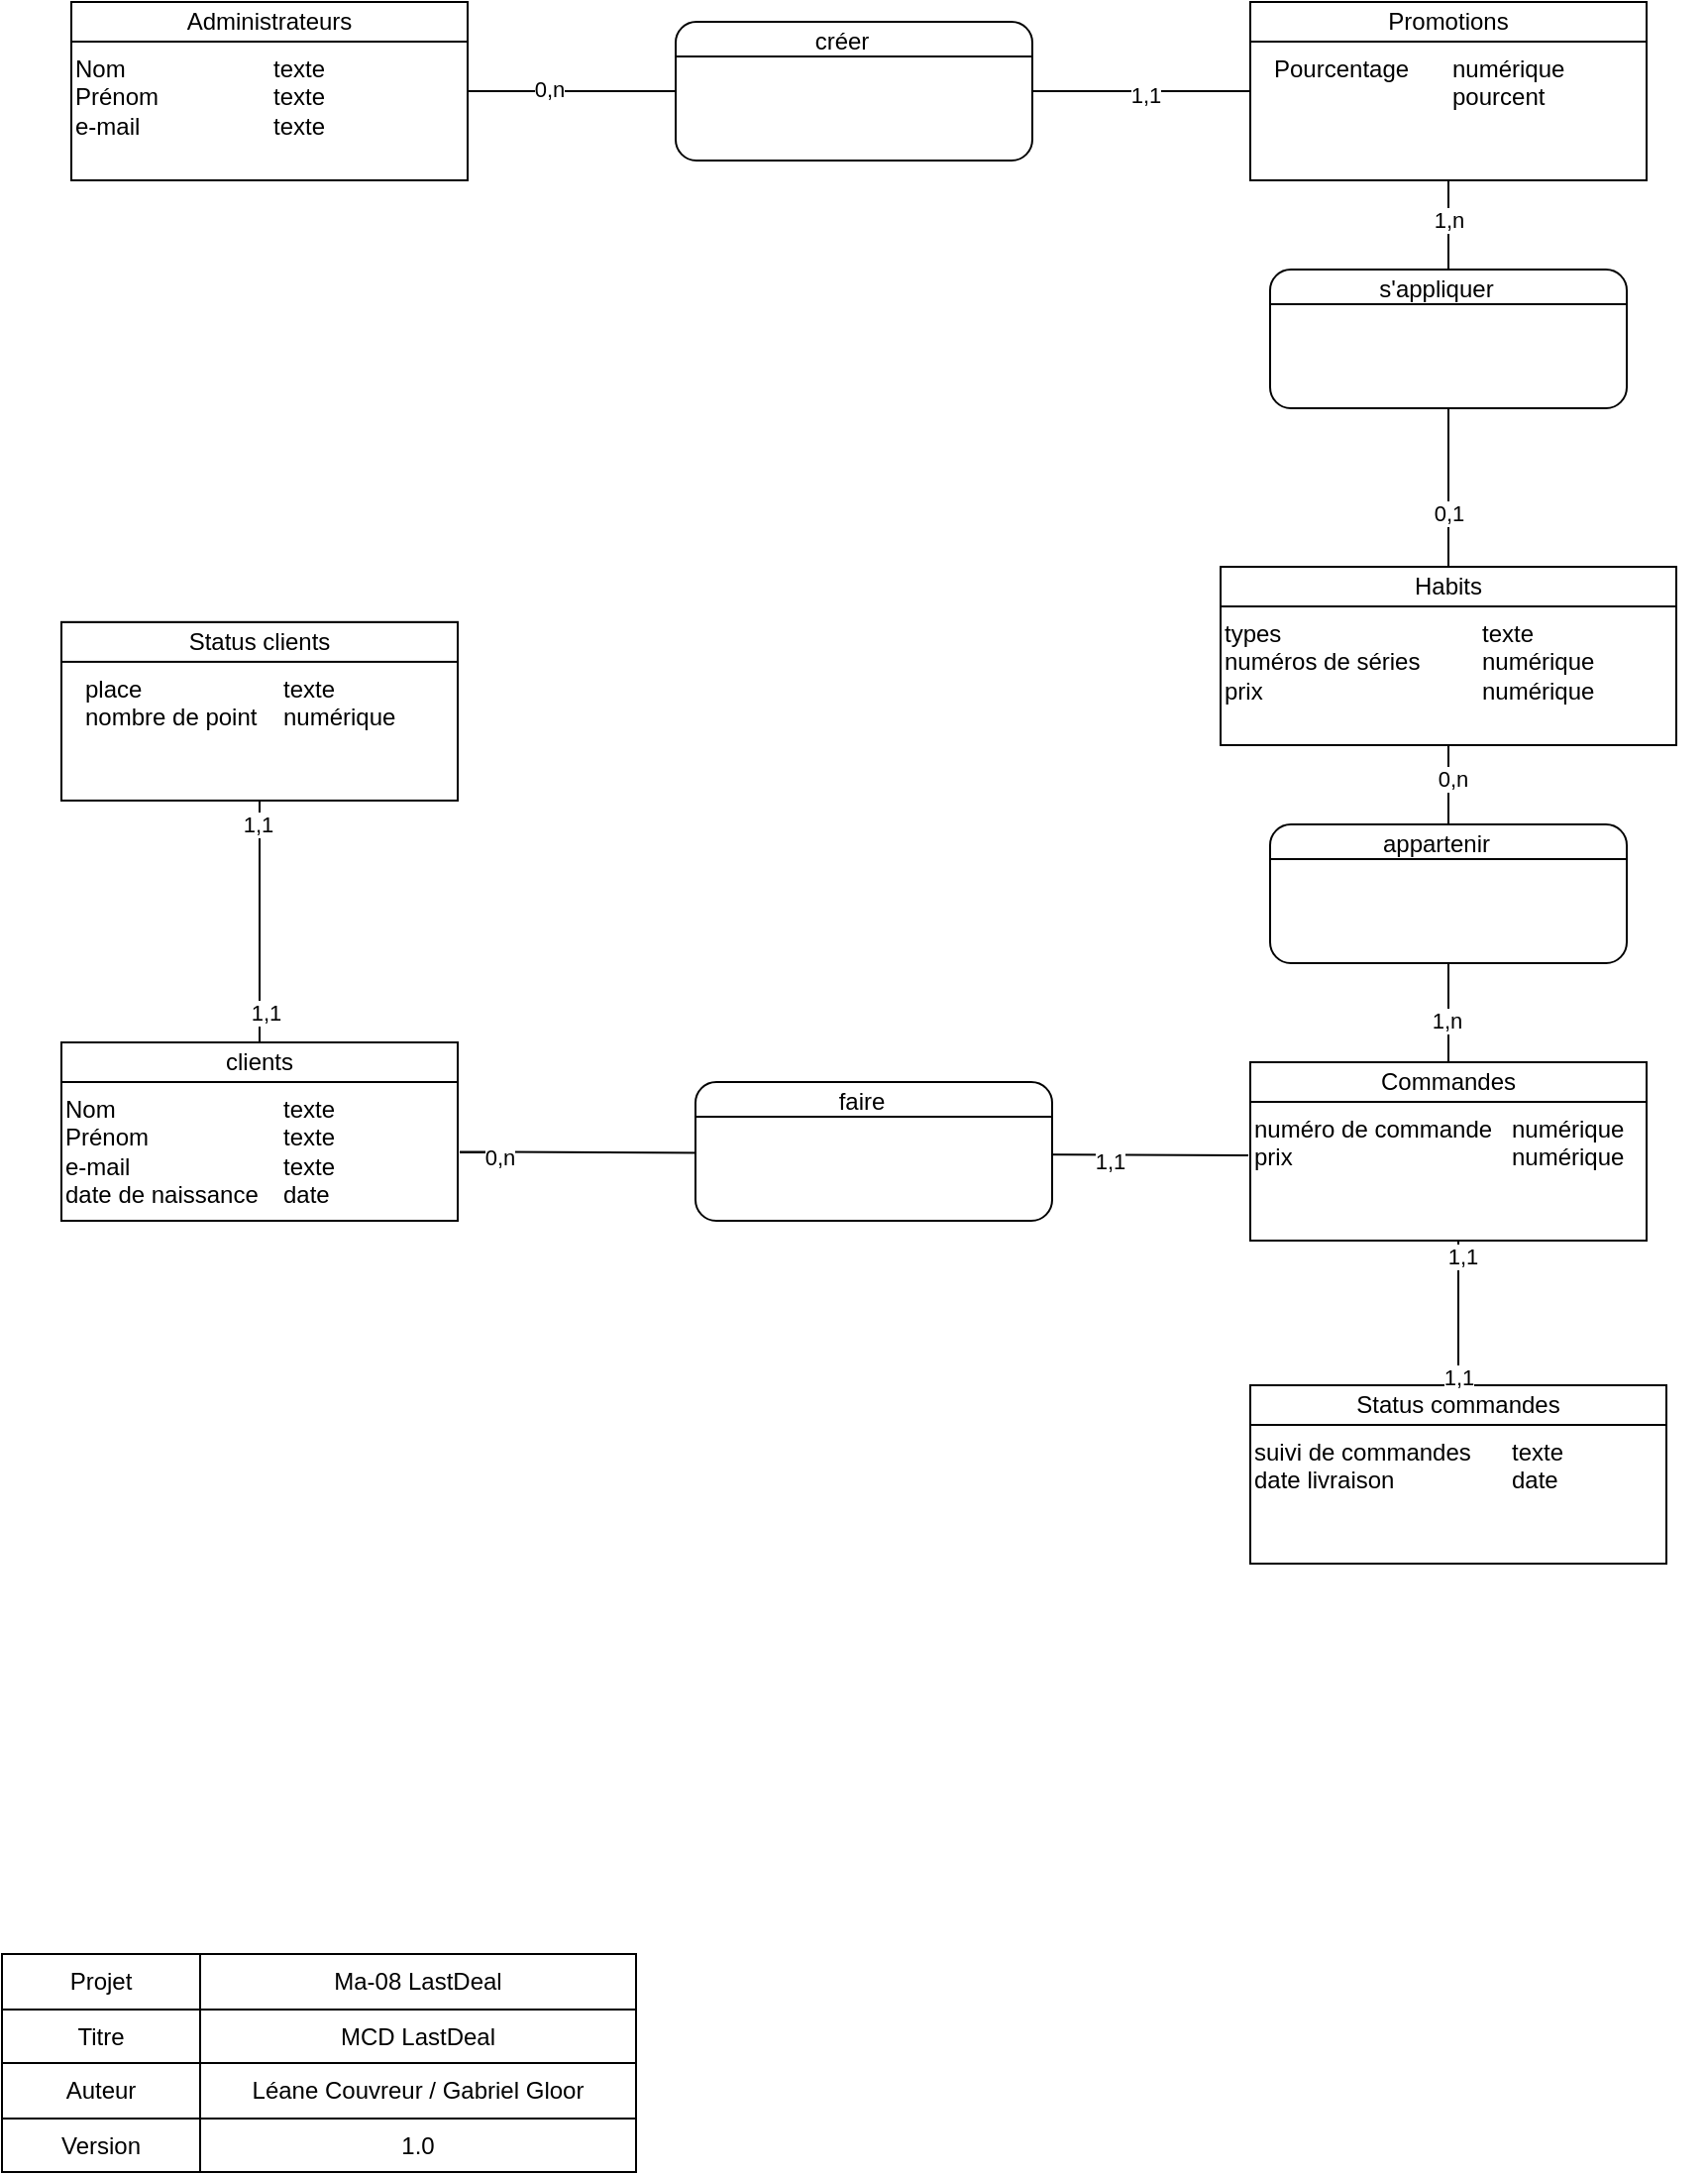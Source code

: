 <mxfile version="15.4.0" type="device"><diagram id="W2GY7oA0ibp8LEuj_WzP" name="Page-1"><mxGraphModel dx="1662" dy="1991" grid="1" gridSize="10" guides="1" tooltips="1" connect="1" arrows="1" fold="1" page="1" pageScale="1" pageWidth="827" pageHeight="1169" math="0" shadow="0"><root><mxCell id="0"/><mxCell id="1" parent="0"/><mxCell id="p02XkhCyAWFYEw8DRHpA-68" value="" style="endArrow=none;html=1;rounded=0;exitX=1;exitY=0.5;exitDx=0;exitDy=0;entryX=0;entryY=0.5;entryDx=0;entryDy=0;" edge="1" parent="1" source="p02XkhCyAWFYEw8DRHpA-11" target="p02XkhCyAWFYEw8DRHpA-51"><mxGeometry width="50" height="50" relative="1" as="geometry"><mxPoint x="250" y="180" as="sourcePoint"/><mxPoint x="300" y="130" as="targetPoint"/></mxGeometry></mxCell><mxCell id="p02XkhCyAWFYEw8DRHpA-69" value="0,n" style="edgeLabel;html=1;align=center;verticalAlign=middle;resizable=0;points=[];" vertex="1" connectable="0" parent="p02XkhCyAWFYEw8DRHpA-68"><mxGeometry x="-0.796" y="1" relative="1" as="geometry"><mxPoint as="offset"/></mxGeometry></mxCell><mxCell id="p02XkhCyAWFYEw8DRHpA-70" value="1,1" style="edgeLabel;html=1;align=center;verticalAlign=middle;resizable=0;points=[];" vertex="1" connectable="0" parent="p02XkhCyAWFYEw8DRHpA-68"><mxGeometry x="0.732" y="-2" relative="1" as="geometry"><mxPoint as="offset"/></mxGeometry></mxCell><mxCell id="p02XkhCyAWFYEw8DRHpA-1" value="&lt;div style=&quot;box-sizing: border-box ; width: 100% ; padding: 2px&quot;&gt;&lt;br&gt;&lt;/div&gt;" style="verticalAlign=top;align=center;overflow=fill;html=1;rounded=0;shadow=0;comic=0;labelBackgroundColor=none;strokeColor=#000000;strokeWidth=1;fillColor=#ffffff;fontFamily=Verdana;fontSize=12;fontColor=#000000;" vertex="1" parent="1"><mxGeometry x="85" y="-85" width="200" height="90" as="geometry"/></mxCell><mxCell id="p02XkhCyAWFYEw8DRHpA-4" value="&lt;div style=&quot;box-sizing: border-box ; width: 100% ; padding: 2px&quot;&gt;&lt;br&gt;&lt;/div&gt;" style="verticalAlign=top;align=center;overflow=fill;html=1;rounded=1;shadow=0;comic=0;labelBackgroundColor=none;strokeColor=#000000;strokeWidth=1;fillColor=#ffffff;fontFamily=Verdana;fontSize=12;fontColor=#000000;" vertex="1" parent="1"><mxGeometry x="390" y="-75" width="180" height="70" as="geometry"/></mxCell><mxCell id="p02XkhCyAWFYEw8DRHpA-7" value="&lt;div style=&quot;box-sizing: border-box ; width: 100% ; padding: 2px&quot;&gt;&lt;br&gt;&lt;/div&gt;" style="verticalAlign=top;align=center;overflow=fill;html=1;rounded=0;shadow=0;comic=0;labelBackgroundColor=none;strokeColor=#000000;strokeWidth=1;fillColor=#ffffff;fontFamily=Verdana;fontSize=12;fontColor=#000000;" vertex="1" parent="1"><mxGeometry x="80" y="440" width="200" height="90" as="geometry"/></mxCell><mxCell id="p02XkhCyAWFYEw8DRHpA-8" value="Administrateurs" style="rounded=0;whiteSpace=wrap;html=1;" vertex="1" parent="1"><mxGeometry x="85" y="-85" width="200" height="20" as="geometry"/></mxCell><mxCell id="p02XkhCyAWFYEw8DRHpA-9" value="clients" style="rounded=0;whiteSpace=wrap;html=1;" vertex="1" parent="1"><mxGeometry x="80" y="440" width="200" height="20" as="geometry"/></mxCell><mxCell id="p02XkhCyAWFYEw8DRHpA-10" value="Nom&lt;br&gt;Prénom&lt;br&gt;e-mail" style="text;html=1;strokeColor=none;fillColor=none;align=left;verticalAlign=top;whiteSpace=wrap;rounded=0;" vertex="1" parent="1"><mxGeometry x="85" y="-65" width="90" height="60" as="geometry"/></mxCell><mxCell id="p02XkhCyAWFYEw8DRHpA-11" value="texte&lt;br&gt;texte&lt;br&gt;texte" style="text;html=1;strokeColor=none;fillColor=none;align=left;verticalAlign=top;whiteSpace=wrap;rounded=0;" vertex="1" parent="1"><mxGeometry x="185" y="-65" width="100" height="50" as="geometry"/></mxCell><mxCell id="p02XkhCyAWFYEw8DRHpA-12" value="Nom &lt;br&gt;Prénom&lt;br&gt;e-mail&lt;br&gt;date de naissance" style="text;html=1;strokeColor=none;fillColor=none;align=left;verticalAlign=top;whiteSpace=wrap;rounded=0;" vertex="1" parent="1"><mxGeometry x="80" y="460" width="110" height="70" as="geometry"/></mxCell><mxCell id="p02XkhCyAWFYEw8DRHpA-13" value="texte&lt;br&gt;texte&lt;br&gt;texte&lt;br&gt;date" style="text;html=1;strokeColor=none;fillColor=none;align=left;verticalAlign=top;whiteSpace=wrap;rounded=0;" vertex="1" parent="1"><mxGeometry x="190" y="460" width="91" height="70" as="geometry"/></mxCell><mxCell id="p02XkhCyAWFYEw8DRHpA-16" value="" style="endArrow=none;html=1;entryX=1;entryY=0.25;entryDx=0;entryDy=0;exitX=0;exitY=0.25;exitDx=0;exitDy=0;" edge="1" parent="1" source="p02XkhCyAWFYEw8DRHpA-4" target="p02XkhCyAWFYEw8DRHpA-4"><mxGeometry width="50" height="50" relative="1" as="geometry"><mxPoint x="110" y="75" as="sourcePoint"/><mxPoint x="160" y="25" as="targetPoint"/></mxGeometry></mxCell><mxCell id="p02XkhCyAWFYEw8DRHpA-17" value="créer" style="text;html=1;strokeColor=none;fillColor=none;align=center;verticalAlign=middle;whiteSpace=wrap;rounded=0;" vertex="1" parent="1"><mxGeometry x="414" y="-75" width="120" height="20" as="geometry"/></mxCell><mxCell id="p02XkhCyAWFYEw8DRHpA-18" value="" style="shape=table;html=1;whiteSpace=wrap;startSize=0;container=1;collapsible=0;childLayout=tableLayout;" vertex="1" parent="1"><mxGeometry x="50" y="900" width="320" height="110" as="geometry"/></mxCell><mxCell id="p02XkhCyAWFYEw8DRHpA-19" value="" style="shape=partialRectangle;html=1;whiteSpace=wrap;collapsible=0;dropTarget=0;pointerEvents=0;fillColor=none;top=0;left=0;bottom=0;right=0;points=[[0,0.5],[1,0.5]];portConstraint=eastwest;" vertex="1" parent="p02XkhCyAWFYEw8DRHpA-18"><mxGeometry width="320" height="28" as="geometry"/></mxCell><mxCell id="p02XkhCyAWFYEw8DRHpA-20" value="Projet" style="shape=partialRectangle;html=1;whiteSpace=wrap;connectable=0;overflow=hidden;fillColor=none;top=0;left=0;bottom=0;right=0;" vertex="1" parent="p02XkhCyAWFYEw8DRHpA-19"><mxGeometry width="100" height="28" as="geometry"><mxRectangle width="100" height="28" as="alternateBounds"/></mxGeometry></mxCell><mxCell id="p02XkhCyAWFYEw8DRHpA-21" value="Ma-08 LastDeal" style="shape=partialRectangle;html=1;whiteSpace=wrap;connectable=0;overflow=hidden;fillColor=none;top=0;left=0;bottom=0;right=0;" vertex="1" parent="p02XkhCyAWFYEw8DRHpA-19"><mxGeometry x="100" width="220" height="28" as="geometry"><mxRectangle width="220" height="28" as="alternateBounds"/></mxGeometry></mxCell><mxCell id="p02XkhCyAWFYEw8DRHpA-22" value="" style="shape=partialRectangle;html=1;whiteSpace=wrap;collapsible=0;dropTarget=0;pointerEvents=0;fillColor=none;top=0;left=0;bottom=0;right=0;points=[[0,0.5],[1,0.5]];portConstraint=eastwest;" vertex="1" parent="p02XkhCyAWFYEw8DRHpA-18"><mxGeometry y="28" width="320" height="27" as="geometry"/></mxCell><mxCell id="p02XkhCyAWFYEw8DRHpA-23" value="Titre" style="shape=partialRectangle;html=1;whiteSpace=wrap;connectable=0;overflow=hidden;fillColor=none;top=0;left=0;bottom=0;right=0;" vertex="1" parent="p02XkhCyAWFYEw8DRHpA-22"><mxGeometry width="100" height="27" as="geometry"><mxRectangle width="100" height="27" as="alternateBounds"/></mxGeometry></mxCell><mxCell id="p02XkhCyAWFYEw8DRHpA-24" value="MCD LastDeal" style="shape=partialRectangle;html=1;whiteSpace=wrap;connectable=0;overflow=hidden;fillColor=none;top=0;left=0;bottom=0;right=0;" vertex="1" parent="p02XkhCyAWFYEw8DRHpA-22"><mxGeometry x="100" width="220" height="27" as="geometry"><mxRectangle width="220" height="27" as="alternateBounds"/></mxGeometry></mxCell><mxCell id="p02XkhCyAWFYEw8DRHpA-25" value="" style="shape=partialRectangle;html=1;whiteSpace=wrap;collapsible=0;dropTarget=0;pointerEvents=0;fillColor=none;top=0;left=0;bottom=0;right=0;points=[[0,0.5],[1,0.5]];portConstraint=eastwest;" vertex="1" parent="p02XkhCyAWFYEw8DRHpA-18"><mxGeometry y="55" width="320" height="28" as="geometry"/></mxCell><mxCell id="p02XkhCyAWFYEw8DRHpA-26" value="Auteur" style="shape=partialRectangle;html=1;whiteSpace=wrap;connectable=0;overflow=hidden;fillColor=none;top=0;left=0;bottom=0;right=0;" vertex="1" parent="p02XkhCyAWFYEw8DRHpA-25"><mxGeometry width="100" height="28" as="geometry"><mxRectangle width="100" height="28" as="alternateBounds"/></mxGeometry></mxCell><mxCell id="p02XkhCyAWFYEw8DRHpA-27" value="Léane Couvreur / Gabriel Gloor" style="shape=partialRectangle;html=1;whiteSpace=wrap;connectable=0;overflow=hidden;fillColor=none;top=0;left=0;bottom=0;right=0;" vertex="1" parent="p02XkhCyAWFYEw8DRHpA-25"><mxGeometry x="100" width="220" height="28" as="geometry"><mxRectangle width="220" height="28" as="alternateBounds"/></mxGeometry></mxCell><mxCell id="p02XkhCyAWFYEw8DRHpA-28" value="" style="shape=partialRectangle;html=1;whiteSpace=wrap;collapsible=0;dropTarget=0;pointerEvents=0;fillColor=none;top=0;left=0;bottom=0;right=0;points=[[0,0.5],[1,0.5]];portConstraint=eastwest;" vertex="1" parent="p02XkhCyAWFYEw8DRHpA-18"><mxGeometry y="83" width="320" height="27" as="geometry"/></mxCell><mxCell id="p02XkhCyAWFYEw8DRHpA-29" value="Version" style="shape=partialRectangle;html=1;whiteSpace=wrap;connectable=0;overflow=hidden;fillColor=none;top=0;left=0;bottom=0;right=0;" vertex="1" parent="p02XkhCyAWFYEw8DRHpA-28"><mxGeometry width="100" height="27" as="geometry"><mxRectangle width="100" height="27" as="alternateBounds"/></mxGeometry></mxCell><mxCell id="p02XkhCyAWFYEw8DRHpA-30" value="1.0" style="shape=partialRectangle;html=1;whiteSpace=wrap;connectable=0;overflow=hidden;fillColor=none;top=0;left=0;bottom=0;right=0;" vertex="1" parent="p02XkhCyAWFYEw8DRHpA-28"><mxGeometry x="100" width="220" height="27" as="geometry"><mxRectangle width="220" height="27" as="alternateBounds"/></mxGeometry></mxCell><mxCell id="p02XkhCyAWFYEw8DRHpA-31" value="&lt;div style=&quot;box-sizing: border-box ; width: 100% ; padding: 2px&quot;&gt;&lt;br&gt;&lt;/div&gt;" style="verticalAlign=top;align=center;overflow=fill;html=1;rounded=0;shadow=0;comic=0;labelBackgroundColor=none;strokeColor=#000000;strokeWidth=1;fillColor=#ffffff;fontFamily=Verdana;fontSize=12;fontColor=#000000;" vertex="1" parent="1"><mxGeometry x="665" y="200" width="230" height="90" as="geometry"/></mxCell><mxCell id="p02XkhCyAWFYEw8DRHpA-32" value="Habits" style="rounded=0;whiteSpace=wrap;html=1;" vertex="1" parent="1"><mxGeometry x="665" y="200" width="230" height="20" as="geometry"/></mxCell><mxCell id="p02XkhCyAWFYEw8DRHpA-33" value="types&lt;br&gt;numéros de séries&lt;br&gt;prix" style="text;html=1;strokeColor=none;fillColor=none;align=left;verticalAlign=top;whiteSpace=wrap;rounded=0;" vertex="1" parent="1"><mxGeometry x="665" y="220" width="120" height="60" as="geometry"/></mxCell><mxCell id="p02XkhCyAWFYEw8DRHpA-34" value="texte&lt;br&gt;numérique&lt;br&gt;numérique" style="text;html=1;strokeColor=none;fillColor=none;align=left;verticalAlign=top;whiteSpace=wrap;rounded=0;" vertex="1" parent="1"><mxGeometry x="795" y="220" width="100" height="70" as="geometry"/></mxCell><mxCell id="p02XkhCyAWFYEw8DRHpA-35" value="&lt;div style=&quot;box-sizing: border-box ; width: 100% ; padding: 2px&quot;&gt;&lt;br&gt;&lt;/div&gt;" style="verticalAlign=top;align=center;overflow=fill;html=1;rounded=0;shadow=0;comic=0;labelBackgroundColor=none;strokeColor=#000000;strokeWidth=1;fillColor=#ffffff;fontFamily=Verdana;fontSize=12;fontColor=#000000;" vertex="1" parent="1"><mxGeometry x="680" y="450" width="200" height="90" as="geometry"/></mxCell><mxCell id="p02XkhCyAWFYEw8DRHpA-36" value="Commandes" style="rounded=0;whiteSpace=wrap;html=1;" vertex="1" parent="1"><mxGeometry x="680" y="450" width="200" height="20" as="geometry"/></mxCell><mxCell id="p02XkhCyAWFYEw8DRHpA-37" value="numéro de commande&lt;br&gt;prix" style="text;html=1;strokeColor=none;fillColor=none;align=left;verticalAlign=top;whiteSpace=wrap;rounded=0;" vertex="1" parent="1"><mxGeometry x="680" y="470" width="140" height="70" as="geometry"/></mxCell><mxCell id="p02XkhCyAWFYEw8DRHpA-38" value="numérique&lt;br&gt;numérique" style="text;html=1;strokeColor=none;fillColor=none;align=left;verticalAlign=top;whiteSpace=wrap;rounded=0;" vertex="1" parent="1"><mxGeometry x="810" y="470" width="100" height="70" as="geometry"/></mxCell><mxCell id="p02XkhCyAWFYEw8DRHpA-39" value="&lt;div style=&quot;box-sizing: border-box ; width: 100% ; padding: 2px&quot;&gt;&lt;br&gt;&lt;/div&gt;" style="verticalAlign=top;align=center;overflow=fill;html=1;rounded=0;shadow=0;comic=0;labelBackgroundColor=none;strokeColor=#000000;strokeWidth=1;fillColor=#ffffff;fontFamily=Verdana;fontSize=12;fontColor=#000000;" vertex="1" parent="1"><mxGeometry x="680" y="613" width="210" height="90" as="geometry"/></mxCell><mxCell id="p02XkhCyAWFYEw8DRHpA-40" value="Status commandes" style="rounded=0;whiteSpace=wrap;html=1;" vertex="1" parent="1"><mxGeometry x="680" y="613" width="210" height="20" as="geometry"/></mxCell><mxCell id="p02XkhCyAWFYEw8DRHpA-41" value="suivi de commandes&lt;br&gt;date livraison" style="text;html=1;strokeColor=none;fillColor=none;align=left;verticalAlign=top;whiteSpace=wrap;rounded=0;" vertex="1" parent="1"><mxGeometry x="680" y="633" width="120" height="60" as="geometry"/></mxCell><mxCell id="p02XkhCyAWFYEw8DRHpA-42" value="texte&lt;br&gt;date&amp;nbsp;" style="text;html=1;strokeColor=none;fillColor=none;align=left;verticalAlign=top;whiteSpace=wrap;rounded=0;" vertex="1" parent="1"><mxGeometry x="810" y="633" width="100" height="50" as="geometry"/></mxCell><mxCell id="p02XkhCyAWFYEw8DRHpA-47" value="&lt;div style=&quot;box-sizing: border-box ; width: 100% ; padding: 2px&quot;&gt;&lt;br&gt;&lt;/div&gt;" style="verticalAlign=top;align=center;overflow=fill;html=1;rounded=0;shadow=0;comic=0;labelBackgroundColor=none;strokeColor=#000000;strokeWidth=1;fillColor=#ffffff;fontFamily=Verdana;fontSize=12;fontColor=#000000;" vertex="1" parent="1"><mxGeometry x="80" y="227.95" width="200" height="90" as="geometry"/></mxCell><mxCell id="p02XkhCyAWFYEw8DRHpA-48" value="Status clients" style="rounded=0;whiteSpace=wrap;html=1;" vertex="1" parent="1"><mxGeometry x="80" y="227.95" width="200" height="20" as="geometry"/></mxCell><mxCell id="p02XkhCyAWFYEw8DRHpA-49" value="place&lt;br&gt;nombre de point&lt;br&gt;" style="text;html=1;strokeColor=none;fillColor=none;align=left;verticalAlign=top;whiteSpace=wrap;rounded=0;" vertex="1" parent="1"><mxGeometry x="90" y="247.95" width="90" height="70" as="geometry"/></mxCell><mxCell id="p02XkhCyAWFYEw8DRHpA-50" value="texte&lt;br&gt;numérique&lt;br&gt;" style="text;html=1;strokeColor=none;fillColor=none;align=left;verticalAlign=top;whiteSpace=wrap;rounded=0;" vertex="1" parent="1"><mxGeometry x="190" y="247.95" width="100" height="60" as="geometry"/></mxCell><mxCell id="p02XkhCyAWFYEw8DRHpA-51" value="&lt;div style=&quot;box-sizing: border-box ; width: 100% ; padding: 2px&quot;&gt;&lt;br&gt;&lt;/div&gt;" style="verticalAlign=top;align=center;overflow=fill;html=1;rounded=0;shadow=0;comic=0;labelBackgroundColor=none;strokeColor=#000000;strokeWidth=1;fillColor=#ffffff;fontFamily=Verdana;fontSize=12;fontColor=#000000;" vertex="1" parent="1"><mxGeometry x="680" y="-85" width="200" height="90" as="geometry"/></mxCell><mxCell id="p02XkhCyAWFYEw8DRHpA-52" value="Promotions" style="rounded=0;whiteSpace=wrap;html=1;" vertex="1" parent="1"><mxGeometry x="680" y="-85" width="200" height="20" as="geometry"/></mxCell><mxCell id="p02XkhCyAWFYEw8DRHpA-53" value="Pourcentage" style="text;html=1;strokeColor=none;fillColor=none;align=left;verticalAlign=top;whiteSpace=wrap;rounded=0;" vertex="1" parent="1"><mxGeometry x="690" y="-65" width="90" height="60" as="geometry"/></mxCell><mxCell id="p02XkhCyAWFYEw8DRHpA-54" value="numérique&lt;br&gt;pourcent" style="text;html=1;strokeColor=none;fillColor=none;align=left;verticalAlign=top;whiteSpace=wrap;rounded=0;" vertex="1" parent="1"><mxGeometry x="780" y="-65" width="100" height="60" as="geometry"/></mxCell><mxCell id="p02XkhCyAWFYEw8DRHpA-71" value="" style="endArrow=none;html=1;rounded=0;entryX=0.5;entryY=1;entryDx=0;entryDy=0;exitX=0.5;exitY=0;exitDx=0;exitDy=0;" edge="1" parent="1" source="p02XkhCyAWFYEw8DRHpA-32" target="p02XkhCyAWFYEw8DRHpA-51"><mxGeometry width="50" height="50" relative="1" as="geometry"><mxPoint x="250" y="280" as="sourcePoint"/><mxPoint x="300" y="230" as="targetPoint"/></mxGeometry></mxCell><mxCell id="p02XkhCyAWFYEw8DRHpA-75" value="1,n" style="edgeLabel;html=1;align=center;verticalAlign=middle;resizable=0;points=[];" vertex="1" connectable="0" parent="p02XkhCyAWFYEw8DRHpA-71"><mxGeometry x="0.795" relative="1" as="geometry"><mxPoint as="offset"/></mxGeometry></mxCell><mxCell id="p02XkhCyAWFYEw8DRHpA-76" value="0,1" style="edgeLabel;html=1;align=center;verticalAlign=middle;resizable=0;points=[];" vertex="1" connectable="0" parent="p02XkhCyAWFYEw8DRHpA-71"><mxGeometry x="-0.723" relative="1" as="geometry"><mxPoint as="offset"/></mxGeometry></mxCell><mxCell id="p02XkhCyAWFYEw8DRHpA-72" value="&lt;div style=&quot;box-sizing: border-box ; width: 100% ; padding: 2px&quot;&gt;&lt;br&gt;&lt;/div&gt;" style="verticalAlign=top;align=center;overflow=fill;html=1;rounded=1;shadow=0;comic=0;labelBackgroundColor=none;strokeColor=#000000;strokeWidth=1;fillColor=#ffffff;fontFamily=Verdana;fontSize=12;fontColor=#000000;" vertex="1" parent="1"><mxGeometry x="690" y="50" width="180" height="70" as="geometry"/></mxCell><mxCell id="p02XkhCyAWFYEw8DRHpA-73" value="" style="endArrow=none;html=1;entryX=1;entryY=0.25;entryDx=0;entryDy=0;exitX=0;exitY=0.25;exitDx=0;exitDy=0;" edge="1" parent="1" source="p02XkhCyAWFYEw8DRHpA-72" target="p02XkhCyAWFYEw8DRHpA-72"><mxGeometry width="50" height="50" relative="1" as="geometry"><mxPoint x="410" y="200" as="sourcePoint"/><mxPoint x="460" y="150" as="targetPoint"/></mxGeometry></mxCell><mxCell id="p02XkhCyAWFYEw8DRHpA-74" value="s'appliquer" style="text;html=1;strokeColor=none;fillColor=none;align=center;verticalAlign=middle;whiteSpace=wrap;rounded=0;" vertex="1" parent="1"><mxGeometry x="714" y="50" width="120" height="20" as="geometry"/></mxCell><mxCell id="p02XkhCyAWFYEw8DRHpA-77" value="" style="endArrow=none;html=1;rounded=0;entryX=0.5;entryY=1;entryDx=0;entryDy=0;exitX=0.5;exitY=0;exitDx=0;exitDy=0;" edge="1" parent="1" source="p02XkhCyAWFYEw8DRHpA-36" target="p02XkhCyAWFYEw8DRHpA-31"><mxGeometry width="50" height="50" relative="1" as="geometry"><mxPoint x="250" y="280" as="sourcePoint"/><mxPoint x="300" y="230" as="targetPoint"/></mxGeometry></mxCell><mxCell id="p02XkhCyAWFYEw8DRHpA-81" value="0,n" style="edgeLabel;html=1;align=center;verticalAlign=middle;resizable=0;points=[];" vertex="1" connectable="0" parent="p02XkhCyAWFYEw8DRHpA-77"><mxGeometry x="0.787" y="-2" relative="1" as="geometry"><mxPoint as="offset"/></mxGeometry></mxCell><mxCell id="p02XkhCyAWFYEw8DRHpA-82" value="1,n" style="edgeLabel;html=1;align=center;verticalAlign=middle;resizable=0;points=[];" vertex="1" connectable="0" parent="p02XkhCyAWFYEw8DRHpA-77"><mxGeometry x="-0.738" y="1" relative="1" as="geometry"><mxPoint as="offset"/></mxGeometry></mxCell><mxCell id="p02XkhCyAWFYEw8DRHpA-78" value="&lt;div style=&quot;box-sizing: border-box ; width: 100% ; padding: 2px&quot;&gt;&lt;br&gt;&lt;/div&gt;" style="verticalAlign=top;align=center;overflow=fill;html=1;rounded=1;shadow=0;comic=0;labelBackgroundColor=none;strokeColor=#000000;strokeWidth=1;fillColor=#ffffff;fontFamily=Verdana;fontSize=12;fontColor=#000000;" vertex="1" parent="1"><mxGeometry x="690" y="330" width="180" height="70" as="geometry"/></mxCell><mxCell id="p02XkhCyAWFYEw8DRHpA-79" value="" style="endArrow=none;html=1;entryX=1;entryY=0.25;entryDx=0;entryDy=0;exitX=0;exitY=0.25;exitDx=0;exitDy=0;" edge="1" parent="1" source="p02XkhCyAWFYEw8DRHpA-78" target="p02XkhCyAWFYEw8DRHpA-78"><mxGeometry width="50" height="50" relative="1" as="geometry"><mxPoint x="410" y="480" as="sourcePoint"/><mxPoint x="460" y="430" as="targetPoint"/></mxGeometry></mxCell><mxCell id="p02XkhCyAWFYEw8DRHpA-80" value="appartenir" style="text;html=1;strokeColor=none;fillColor=none;align=center;verticalAlign=middle;whiteSpace=wrap;rounded=0;" vertex="1" parent="1"><mxGeometry x="714" y="330" width="120" height="20" as="geometry"/></mxCell><mxCell id="p02XkhCyAWFYEw8DRHpA-83" value="" style="endArrow=none;html=1;rounded=0;exitX=-0.007;exitY=0.386;exitDx=0;exitDy=0;exitPerimeter=0;" edge="1" parent="1" source="p02XkhCyAWFYEw8DRHpA-37" target="p02XkhCyAWFYEw8DRHpA-13"><mxGeometry width="50" height="50" relative="1" as="geometry"><mxPoint x="250" y="280" as="sourcePoint"/><mxPoint x="300" y="230" as="targetPoint"/></mxGeometry></mxCell><mxCell id="p02XkhCyAWFYEw8DRHpA-90" value="0,n" style="edgeLabel;html=1;align=center;verticalAlign=middle;resizable=0;points=[];" vertex="1" connectable="0" parent="p02XkhCyAWFYEw8DRHpA-83"><mxGeometry x="0.899" y="2" relative="1" as="geometry"><mxPoint as="offset"/></mxGeometry></mxCell><mxCell id="p02XkhCyAWFYEw8DRHpA-91" value="1,1" style="edgeLabel;html=1;align=center;verticalAlign=middle;resizable=0;points=[];" vertex="1" connectable="0" parent="p02XkhCyAWFYEw8DRHpA-83"><mxGeometry x="-0.899" y="3" relative="1" as="geometry"><mxPoint x="-50" as="offset"/></mxGeometry></mxCell><mxCell id="p02XkhCyAWFYEw8DRHpA-87" value="&lt;div style=&quot;box-sizing: border-box ; width: 100% ; padding: 2px&quot;&gt;&lt;br&gt;&lt;/div&gt;" style="verticalAlign=top;align=center;overflow=fill;html=1;rounded=1;shadow=0;comic=0;labelBackgroundColor=none;strokeColor=#000000;strokeWidth=1;fillColor=#ffffff;fontFamily=Verdana;fontSize=12;fontColor=#000000;" vertex="1" parent="1"><mxGeometry x="400" y="460" width="180" height="70" as="geometry"/></mxCell><mxCell id="p02XkhCyAWFYEw8DRHpA-88" value="" style="endArrow=none;html=1;entryX=1;entryY=0.25;entryDx=0;entryDy=0;exitX=0;exitY=0.25;exitDx=0;exitDy=0;" edge="1" parent="1" source="p02XkhCyAWFYEw8DRHpA-87" target="p02XkhCyAWFYEw8DRHpA-87"><mxGeometry width="50" height="50" relative="1" as="geometry"><mxPoint x="120" y="610" as="sourcePoint"/><mxPoint x="170" y="560" as="targetPoint"/></mxGeometry></mxCell><mxCell id="p02XkhCyAWFYEw8DRHpA-89" value="faire" style="text;html=1;strokeColor=none;fillColor=none;align=center;verticalAlign=middle;whiteSpace=wrap;rounded=0;" vertex="1" parent="1"><mxGeometry x="424" y="460" width="120" height="20" as="geometry"/></mxCell><mxCell id="p02XkhCyAWFYEw8DRHpA-92" value="" style="endArrow=none;html=1;rounded=0;entryX=0.75;entryY=1;entryDx=0;entryDy=0;exitX=0.5;exitY=0;exitDx=0;exitDy=0;" edge="1" parent="1" source="p02XkhCyAWFYEw8DRHpA-40" target="p02XkhCyAWFYEw8DRHpA-37"><mxGeometry width="50" height="50" relative="1" as="geometry"><mxPoint x="250" y="660" as="sourcePoint"/><mxPoint x="300" y="610" as="targetPoint"/></mxGeometry></mxCell><mxCell id="p02XkhCyAWFYEw8DRHpA-93" value="1,1" style="edgeLabel;html=1;align=center;verticalAlign=middle;resizable=0;points=[];" vertex="1" connectable="0" parent="p02XkhCyAWFYEw8DRHpA-92"><mxGeometry x="0.782" y="-2" relative="1" as="geometry"><mxPoint as="offset"/></mxGeometry></mxCell><mxCell id="p02XkhCyAWFYEw8DRHpA-94" value="1,1" style="edgeLabel;html=1;align=center;verticalAlign=middle;resizable=0;points=[];" vertex="1" connectable="0" parent="p02XkhCyAWFYEw8DRHpA-92"><mxGeometry x="-0.882" relative="1" as="geometry"><mxPoint as="offset"/></mxGeometry></mxCell><mxCell id="p02XkhCyAWFYEw8DRHpA-95" value="" style="endArrow=none;html=1;rounded=0;exitX=0.5;exitY=0;exitDx=0;exitDy=0;entryX=1;entryY=1;entryDx=0;entryDy=0;" edge="1" parent="1" source="p02XkhCyAWFYEw8DRHpA-9" target="p02XkhCyAWFYEw8DRHpA-49"><mxGeometry width="50" height="50" relative="1" as="geometry"><mxPoint x="250" y="260" as="sourcePoint"/><mxPoint x="300" y="210" as="targetPoint"/></mxGeometry></mxCell><mxCell id="p02XkhCyAWFYEw8DRHpA-96" value="1,1" style="edgeLabel;html=1;align=center;verticalAlign=middle;resizable=0;points=[];" vertex="1" connectable="0" parent="p02XkhCyAWFYEw8DRHpA-95"><mxGeometry x="0.81" y="1" relative="1" as="geometry"><mxPoint as="offset"/></mxGeometry></mxCell><mxCell id="p02XkhCyAWFYEw8DRHpA-97" value="1,1" style="edgeLabel;html=1;align=center;verticalAlign=middle;resizable=0;points=[];" vertex="1" connectable="0" parent="p02XkhCyAWFYEw8DRHpA-95"><mxGeometry x="-0.75" y="-3" relative="1" as="geometry"><mxPoint as="offset"/></mxGeometry></mxCell></root></mxGraphModel></diagram></mxfile>